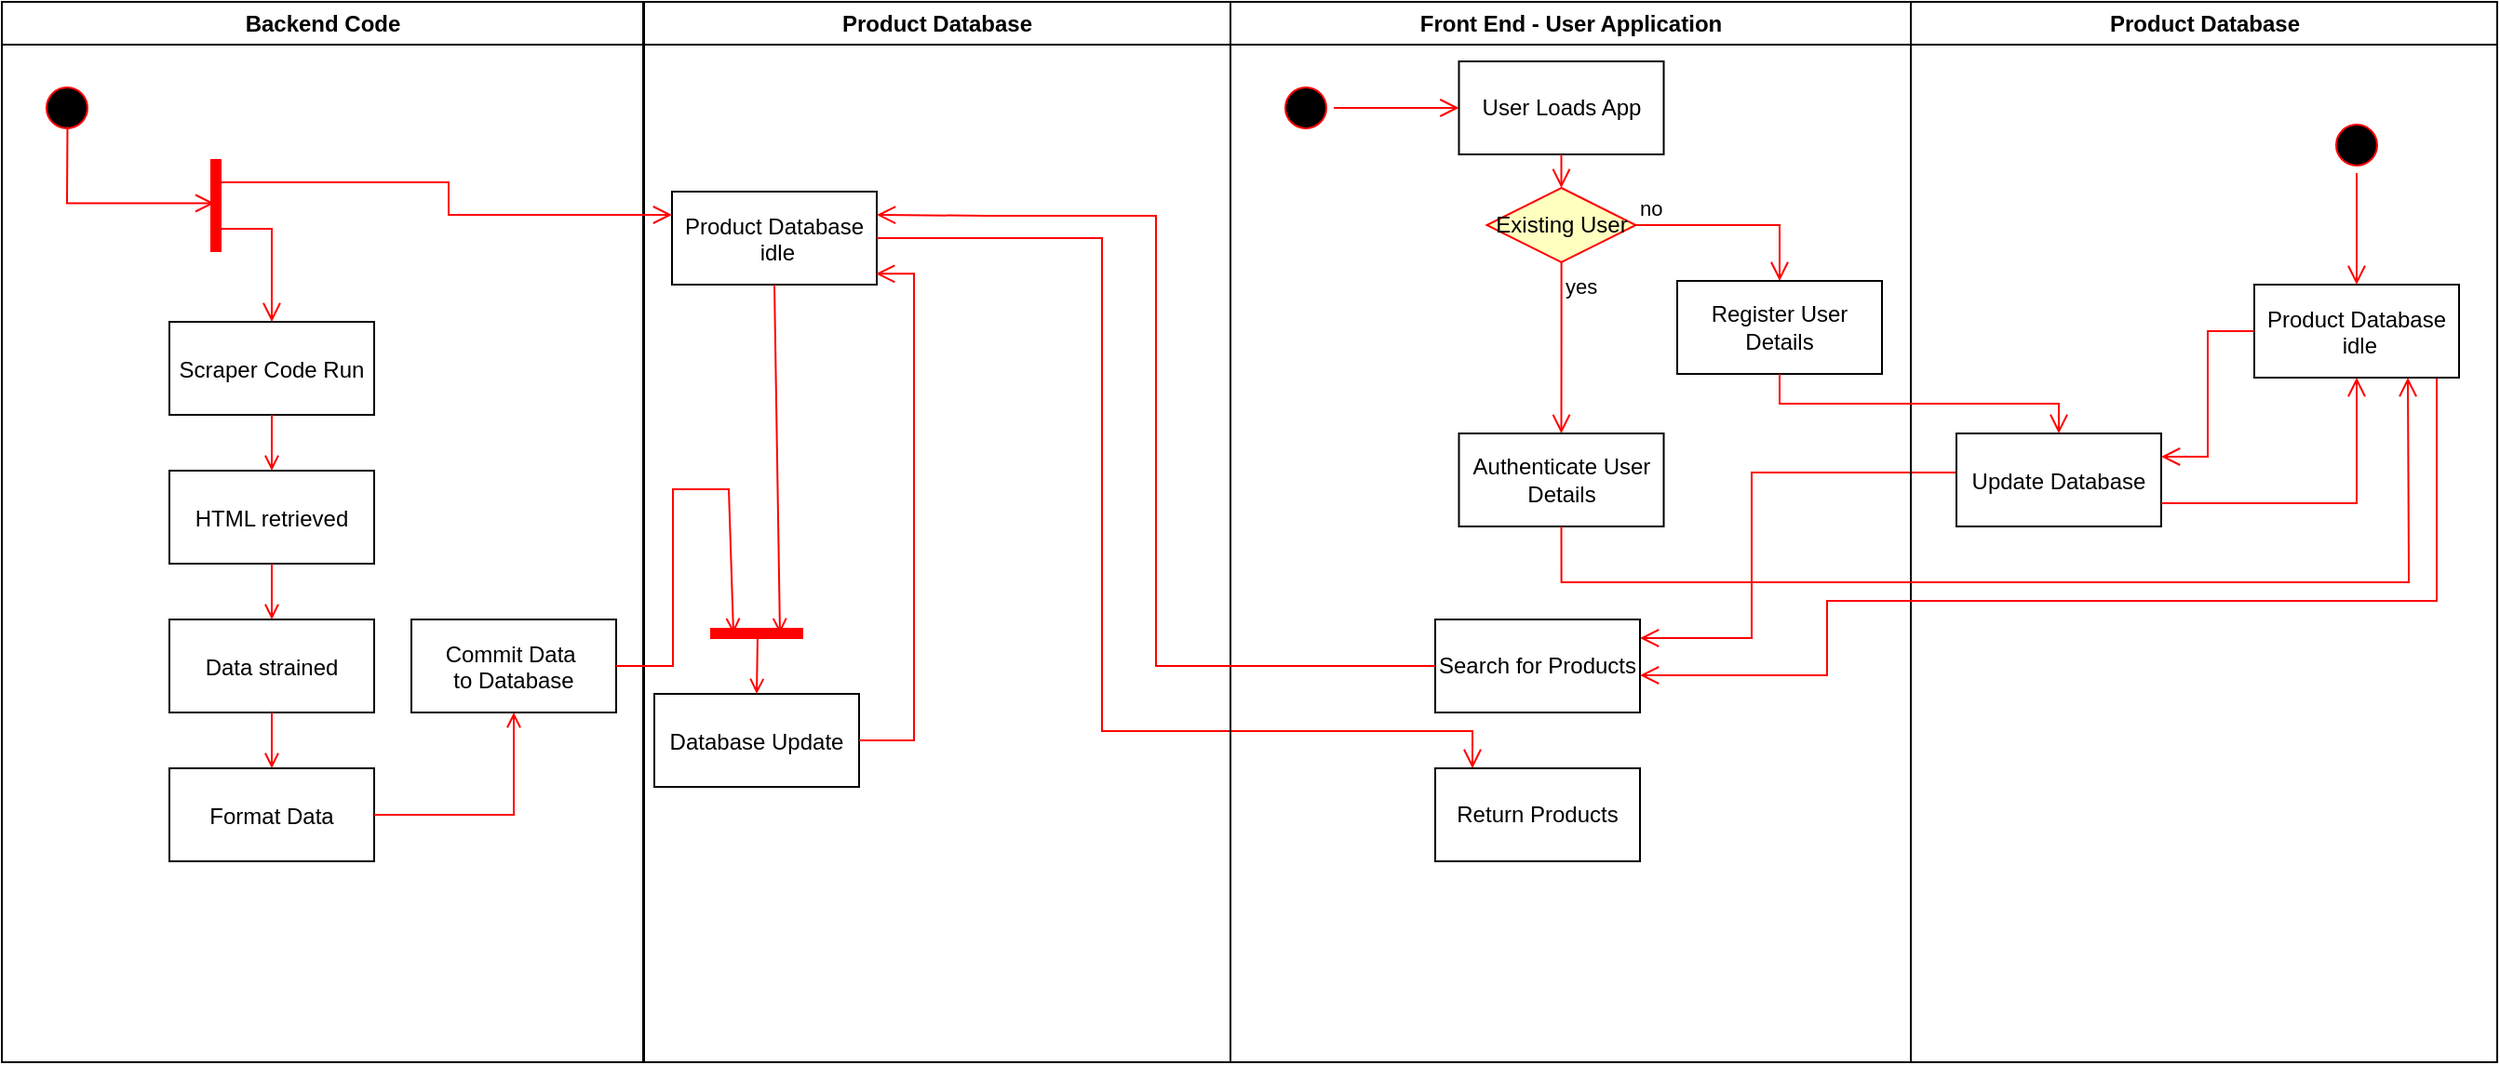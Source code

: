 <mxfile version="24.2.1" type="github">
  <diagram name="Page-1" id="e7e014a7-5840-1c2e-5031-d8a46d1fe8dd">
    <mxGraphModel dx="822" dy="547" grid="1" gridSize="10" guides="1" tooltips="1" connect="1" arrows="1" fold="1" page="1" pageScale="1" pageWidth="1169" pageHeight="826" background="none" math="0" shadow="0">
      <root>
        <mxCell id="0" />
        <mxCell id="1" parent="0" />
        <mxCell id="2" value="Backend Code" style="swimlane;whiteSpace=wrap" parent="1" vertex="1">
          <mxGeometry x="100" y="128" width="344.5" height="570" as="geometry" />
        </mxCell>
        <mxCell id="5" value="" style="ellipse;shape=startState;fillColor=#000000;strokeColor=#ff0000;" parent="2" vertex="1">
          <mxGeometry x="20" y="42" width="30" height="30" as="geometry" />
        </mxCell>
        <mxCell id="6" value="" style="edgeStyle=elbowEdgeStyle;elbow=horizontal;verticalAlign=bottom;endArrow=open;endSize=8;strokeColor=#FF0000;endFill=1;rounded=0;entryX=0.475;entryY=0.559;entryDx=0;entryDy=0;exitX=0.508;exitY=0.838;exitDx=0;exitDy=0;entryPerimeter=0;exitPerimeter=0;" parent="2" source="5" target="GlpMm1AC5LMR_M8RA__O-44" edge="1">
          <mxGeometry x="100" y="40" as="geometry">
            <mxPoint x="275" y="152" as="targetPoint" />
            <mxPoint x="130" y="57" as="sourcePoint" />
            <Array as="points">
              <mxPoint x="35" y="92" />
            </Array>
          </mxGeometry>
        </mxCell>
        <mxCell id="8" value="Scraper Code Run" style="" parent="2" vertex="1">
          <mxGeometry x="90" y="172" width="110" height="50" as="geometry" />
        </mxCell>
        <mxCell id="10" value="HTML retrieved" style="" parent="2" vertex="1">
          <mxGeometry x="90" y="252" width="110" height="50" as="geometry" />
        </mxCell>
        <mxCell id="GlpMm1AC5LMR_M8RA__O-44" value="" style="shape=line;strokeWidth=6;strokeColor=#ff0000;rotation=90" vertex="1" parent="2">
          <mxGeometry x="90" y="102" width="50" height="15" as="geometry" />
        </mxCell>
        <mxCell id="GlpMm1AC5LMR_M8RA__O-48" value="" style="edgeStyle=elbowEdgeStyle;elbow=horizontal;verticalAlign=bottom;endArrow=open;endSize=8;strokeColor=#FF0000;endFill=1;rounded=0;entryX=0.5;entryY=0;entryDx=0;entryDy=0;exitX=0.75;exitY=0.5;exitDx=0;exitDy=0;exitPerimeter=0;" edge="1" parent="2" source="GlpMm1AC5LMR_M8RA__O-44" target="8">
          <mxGeometry x="10" y="-60" as="geometry">
            <mxPoint x="90" y="168" as="targetPoint" />
            <mxPoint x="120" y="110" as="sourcePoint" />
            <Array as="points">
              <mxPoint x="145" y="142" />
            </Array>
          </mxGeometry>
        </mxCell>
        <mxCell id="GlpMm1AC5LMR_M8RA__O-49" value="Data strained" style="" vertex="1" parent="2">
          <mxGeometry x="90" y="332" width="110" height="50" as="geometry" />
        </mxCell>
        <mxCell id="GlpMm1AC5LMR_M8RA__O-51" value="Format Data" style="" vertex="1" parent="2">
          <mxGeometry x="90" y="412" width="110" height="50" as="geometry" />
        </mxCell>
        <mxCell id="GlpMm1AC5LMR_M8RA__O-52" value="Commit Data &#xa;to Database" style="" vertex="1" parent="2">
          <mxGeometry x="220" y="332" width="110" height="50" as="geometry" />
        </mxCell>
        <mxCell id="GlpMm1AC5LMR_M8RA__O-54" value="" style="endArrow=open;strokeColor=#FF0000;endFill=1;rounded=0;exitX=0.5;exitY=1;exitDx=0;exitDy=0;entryX=0.5;entryY=0;entryDx=0;entryDy=0;" edge="1" parent="2" source="10" target="GlpMm1AC5LMR_M8RA__O-49">
          <mxGeometry relative="1" as="geometry">
            <mxPoint x="160" y="302" as="sourcePoint" />
            <mxPoint x="160" y="332" as="targetPoint" />
            <Array as="points" />
          </mxGeometry>
        </mxCell>
        <mxCell id="11" value="" style="endArrow=open;strokeColor=#FF0000;endFill=1;rounded=0;exitX=0.5;exitY=1;exitDx=0;exitDy=0;entryX=0.5;entryY=0;entryDx=0;entryDy=0;" parent="2" source="8" target="10" edge="1">
          <mxGeometry relative="1" as="geometry">
            <mxPoint x="64" y="212" as="targetPoint" />
            <Array as="points" />
          </mxGeometry>
        </mxCell>
        <mxCell id="GlpMm1AC5LMR_M8RA__O-56" value="" style="endArrow=open;strokeColor=#FF0000;endFill=1;rounded=0;exitX=0.5;exitY=1;exitDx=0;exitDy=0;entryX=0.5;entryY=0;entryDx=0;entryDy=0;" edge="1" parent="2" source="GlpMm1AC5LMR_M8RA__O-49" target="GlpMm1AC5LMR_M8RA__O-51">
          <mxGeometry relative="1" as="geometry">
            <mxPoint x="110" y="212" as="sourcePoint" />
            <mxPoint x="80" y="242" as="targetPoint" />
            <Array as="points" />
          </mxGeometry>
        </mxCell>
        <mxCell id="GlpMm1AC5LMR_M8RA__O-57" value="" style="endArrow=open;strokeColor=#FF0000;endFill=1;rounded=0;exitX=1;exitY=0.5;exitDx=0;exitDy=0;entryX=0.5;entryY=1;entryDx=0;entryDy=0;" edge="1" parent="2" source="GlpMm1AC5LMR_M8RA__O-51" target="GlpMm1AC5LMR_M8RA__O-52">
          <mxGeometry relative="1" as="geometry">
            <mxPoint x="190" y="362" as="sourcePoint" />
            <mxPoint x="160" y="392" as="targetPoint" />
            <Array as="points">
              <mxPoint x="275" y="437" />
            </Array>
          </mxGeometry>
        </mxCell>
        <mxCell id="3" value="Product Database" style="swimlane;whiteSpace=wrap" parent="1" vertex="1">
          <mxGeometry x="445" y="128" width="315" height="570" as="geometry" />
        </mxCell>
        <mxCell id="7" value="Product Database&#xa; idle" style="" parent="3" vertex="1">
          <mxGeometry x="15" y="102" width="110" height="50" as="geometry" />
        </mxCell>
        <mxCell id="GlpMm1AC5LMR_M8RA__O-59" value="" style="shape=line;strokeWidth=6;strokeColor=#ff0000;rotation=0;" vertex="1" parent="3">
          <mxGeometry x="35.5" y="332" width="50" height="15" as="geometry" />
        </mxCell>
        <mxCell id="GlpMm1AC5LMR_M8RA__O-60" value="" style="endArrow=open;strokeColor=#FF0000;endFill=1;rounded=0;exitX=0.5;exitY=1;exitDx=0;exitDy=0;entryX=0.75;entryY=0.5;entryDx=0;entryDy=0;entryPerimeter=0;" edge="1" parent="3" source="7" target="GlpMm1AC5LMR_M8RA__O-59">
          <mxGeometry relative="1" as="geometry">
            <mxPoint x="-189.5" y="232" as="sourcePoint" />
            <mxPoint x="130.5" y="302" as="targetPoint" />
            <Array as="points" />
          </mxGeometry>
        </mxCell>
        <mxCell id="GlpMm1AC5LMR_M8RA__O-61" value="Database Update" style="" vertex="1" parent="3">
          <mxGeometry x="5.5" y="372" width="110" height="50" as="geometry" />
        </mxCell>
        <mxCell id="GlpMm1AC5LMR_M8RA__O-62" value="" style="endArrow=open;strokeColor=#FF0000;endFill=1;rounded=0;entryX=0.5;entryY=0;entryDx=0;entryDy=0;exitX=0.51;exitY=0.589;exitDx=0;exitDy=0;exitPerimeter=0;" edge="1" parent="3" source="GlpMm1AC5LMR_M8RA__O-59" target="GlpMm1AC5LMR_M8RA__O-61">
          <mxGeometry relative="1" as="geometry">
            <mxPoint x="65.5" y="352" as="sourcePoint" />
            <mxPoint x="120.16" y="252" as="targetPoint" />
            <Array as="points" />
          </mxGeometry>
        </mxCell>
        <mxCell id="GlpMm1AC5LMR_M8RA__O-63" value="" style="edgeStyle=elbowEdgeStyle;elbow=horizontal;verticalAlign=bottom;endArrow=open;endSize=8;strokeColor=#FF0000;endFill=1;rounded=0;entryX=0.996;entryY=0.883;entryDx=0;entryDy=0;exitX=1;exitY=0.5;exitDx=0;exitDy=0;entryPerimeter=0;" edge="1" parent="3" source="GlpMm1AC5LMR_M8RA__O-61" target="7">
          <mxGeometry x="-434.5" y="-188" as="geometry">
            <mxPoint x="158" y="382" as="targetPoint" />
            <mxPoint x="123" y="312.0" as="sourcePoint" />
            <Array as="points">
              <mxPoint x="145" y="272" />
            </Array>
          </mxGeometry>
        </mxCell>
        <mxCell id="GlpMm1AC5LMR_M8RA__O-58" value="" style="endArrow=open;strokeColor=#FF0000;endFill=1;rounded=0;exitX=1;exitY=0.5;exitDx=0;exitDy=0;entryX=0.25;entryY=0.5;entryDx=0;entryDy=0;entryPerimeter=0;" edge="1" parent="3" source="GlpMm1AC5LMR_M8RA__O-52" target="GlpMm1AC5LMR_M8RA__O-59">
          <mxGeometry relative="1" as="geometry">
            <mxPoint x="310.5" y="255" as="sourcePoint" />
            <mxPoint x="105.5" y="182" as="targetPoint" />
            <Array as="points">
              <mxPoint x="15.5" y="357" />
              <mxPoint x="15.5" y="262" />
              <mxPoint x="45.5" y="262" />
            </Array>
          </mxGeometry>
        </mxCell>
        <mxCell id="GlpMm1AC5LMR_M8RA__O-121" value="" style="edgeStyle=orthogonalEdgeStyle;html=1;verticalAlign=bottom;endArrow=open;endSize=8;strokeColor=#ff0000;rounded=0;exitX=1;exitY=0.5;exitDx=0;exitDy=0;" edge="1" parent="3" source="7">
          <mxGeometry relative="1" as="geometry">
            <mxPoint x="445" y="412" as="targetPoint" />
            <mxPoint x="165" y="142" as="sourcePoint" />
            <Array as="points">
              <mxPoint x="246" y="127" />
              <mxPoint x="246" y="392" />
            </Array>
          </mxGeometry>
        </mxCell>
        <mxCell id="4" value="Front End - User Application" style="swimlane;whiteSpace=wrap" parent="1" vertex="1">
          <mxGeometry x="760" y="128" width="365.5" height="570" as="geometry" />
        </mxCell>
        <mxCell id="GlpMm1AC5LMR_M8RA__O-67" value="" style="ellipse;html=1;shape=startState;fillColor=#000000;strokeColor=#ff0000;" vertex="1" parent="4">
          <mxGeometry x="25.5" y="42" width="30" height="30" as="geometry" />
        </mxCell>
        <mxCell id="GlpMm1AC5LMR_M8RA__O-68" value="" style="edgeStyle=orthogonalEdgeStyle;html=1;verticalAlign=bottom;endArrow=open;endSize=8;strokeColor=#ff0000;rounded=0;entryX=0;entryY=0.5;entryDx=0;entryDy=0;" edge="1" source="GlpMm1AC5LMR_M8RA__O-67" parent="4" target="GlpMm1AC5LMR_M8RA__O-76">
          <mxGeometry relative="1" as="geometry">
            <mxPoint x="105.5" y="57" as="targetPoint" />
          </mxGeometry>
        </mxCell>
        <mxCell id="GlpMm1AC5LMR_M8RA__O-76" value="User Loads App" style="html=1;whiteSpace=wrap;" vertex="1" parent="4">
          <mxGeometry x="122.75" y="32" width="110" height="50" as="geometry" />
        </mxCell>
        <mxCell id="GlpMm1AC5LMR_M8RA__O-77" value="" style="edgeStyle=orthogonalEdgeStyle;html=1;verticalAlign=bottom;endArrow=open;endSize=8;strokeColor=#ff0000;rounded=0;exitX=0.5;exitY=1;exitDx=0;exitDy=0;entryX=0.5;entryY=0;entryDx=0;entryDy=0;" edge="1" parent="4" source="GlpMm1AC5LMR_M8RA__O-76" target="GlpMm1AC5LMR_M8RA__O-100">
          <mxGeometry relative="1" as="geometry">
            <mxPoint x="262.75" y="104" as="targetPoint" />
            <mxPoint x="30.5" y="67" as="sourcePoint" />
          </mxGeometry>
        </mxCell>
        <mxCell id="GlpMm1AC5LMR_M8RA__O-100" value="Existing User" style="rhombus;whiteSpace=wrap;html=1;fontColor=#000000;fillColor=#ffffc0;strokeColor=#ff0000;" vertex="1" parent="4">
          <mxGeometry x="137.75" y="100" width="80" height="40" as="geometry" />
        </mxCell>
        <mxCell id="GlpMm1AC5LMR_M8RA__O-101" value="no" style="edgeStyle=orthogonalEdgeStyle;html=1;align=left;verticalAlign=bottom;endArrow=open;endSize=8;strokeColor=#ff0000;rounded=0;entryX=0.5;entryY=0;entryDx=0;entryDy=0;" edge="1" source="GlpMm1AC5LMR_M8RA__O-100" parent="4" target="GlpMm1AC5LMR_M8RA__O-103">
          <mxGeometry x="-1" relative="1" as="geometry">
            <mxPoint x="317.75" y="152" as="targetPoint" />
          </mxGeometry>
        </mxCell>
        <mxCell id="GlpMm1AC5LMR_M8RA__O-102" value="yes" style="edgeStyle=orthogonalEdgeStyle;html=1;align=left;verticalAlign=top;endArrow=open;endSize=8;strokeColor=#ff0000;rounded=0;" edge="1" source="GlpMm1AC5LMR_M8RA__O-100" parent="4">
          <mxGeometry x="-1" relative="1" as="geometry">
            <mxPoint x="177.75" y="232" as="targetPoint" />
          </mxGeometry>
        </mxCell>
        <mxCell id="GlpMm1AC5LMR_M8RA__O-103" value="Register User Details" style="html=1;whiteSpace=wrap;" vertex="1" parent="4">
          <mxGeometry x="240" y="150" width="110" height="50" as="geometry" />
        </mxCell>
        <mxCell id="GlpMm1AC5LMR_M8RA__O-113" value="Authenticate User Details" style="html=1;whiteSpace=wrap;" vertex="1" parent="4">
          <mxGeometry x="122.75" y="232" width="110" height="50" as="geometry" />
        </mxCell>
        <mxCell id="GlpMm1AC5LMR_M8RA__O-116" value="" style="edgeStyle=orthogonalEdgeStyle;html=1;verticalAlign=bottom;endArrow=open;endSize=8;strokeColor=#ff0000;rounded=0;exitX=0;exitY=0.5;exitDx=0;exitDy=0;" edge="1" parent="4">
          <mxGeometry relative="1" as="geometry">
            <mxPoint x="220" y="342" as="targetPoint" />
            <mxPoint x="400" y="252" as="sourcePoint" />
            <Array as="points">
              <mxPoint x="400" y="253" />
              <mxPoint x="280" y="253" />
            </Array>
          </mxGeometry>
        </mxCell>
        <mxCell id="GlpMm1AC5LMR_M8RA__O-118" value="Search for Products" style="html=1;whiteSpace=wrap;" vertex="1" parent="4">
          <mxGeometry x="110" y="332" width="110" height="50" as="geometry" />
        </mxCell>
        <mxCell id="GlpMm1AC5LMR_M8RA__O-122" value="Return Products" style="html=1;whiteSpace=wrap;" vertex="1" parent="4">
          <mxGeometry x="110" y="412" width="110" height="50" as="geometry" />
        </mxCell>
        <mxCell id="GlpMm1AC5LMR_M8RA__O-47" value="" style="edgeStyle=elbowEdgeStyle;elbow=horizontal;verticalAlign=bottom;endArrow=open;endSize=8;strokeColor=#FF0000;endFill=1;rounded=0;entryX=0;entryY=0.25;entryDx=0;entryDy=0;exitX=0.25;exitY=0.5;exitDx=0;exitDy=0;exitPerimeter=0;" edge="1" parent="1" source="GlpMm1AC5LMR_M8RA__O-44" target="7">
          <mxGeometry x="110" y="68" as="geometry">
            <mxPoint x="319" y="309" as="targetPoint" />
            <mxPoint x="240" y="268" as="sourcePoint" />
            <Array as="points">
              <mxPoint x="340" y="270" />
            </Array>
          </mxGeometry>
        </mxCell>
        <mxCell id="GlpMm1AC5LMR_M8RA__O-92" value="Product Database" style="swimlane;whiteSpace=wrap" vertex="1" parent="1">
          <mxGeometry x="1125.5" y="128" width="315" height="570" as="geometry" />
        </mxCell>
        <mxCell id="GlpMm1AC5LMR_M8RA__O-93" value="Product Database&#xa; idle" style="" vertex="1" parent="GlpMm1AC5LMR_M8RA__O-92">
          <mxGeometry x="184.5" y="152" width="110" height="50" as="geometry" />
        </mxCell>
        <mxCell id="GlpMm1AC5LMR_M8RA__O-104" value="Update Database" style="" vertex="1" parent="GlpMm1AC5LMR_M8RA__O-92">
          <mxGeometry x="24.5" y="232" width="110" height="50" as="geometry" />
        </mxCell>
        <mxCell id="GlpMm1AC5LMR_M8RA__O-106" value="" style="edgeStyle=orthogonalEdgeStyle;html=1;verticalAlign=bottom;endArrow=open;endSize=8;strokeColor=#ff0000;rounded=0;exitX=0;exitY=0.5;exitDx=0;exitDy=0;entryX=1;entryY=0.25;entryDx=0;entryDy=0;" edge="1" parent="GlpMm1AC5LMR_M8RA__O-92" source="GlpMm1AC5LMR_M8RA__O-93" target="GlpMm1AC5LMR_M8RA__O-104">
          <mxGeometry relative="1" as="geometry">
            <mxPoint x="194.5" y="167" as="targetPoint" />
            <mxPoint x="144.5" y="166.58" as="sourcePoint" />
          </mxGeometry>
        </mxCell>
        <mxCell id="GlpMm1AC5LMR_M8RA__O-109" value="" style="ellipse;html=1;shape=startState;fillColor=#000000;strokeColor=#ff0000;" vertex="1" parent="GlpMm1AC5LMR_M8RA__O-92">
          <mxGeometry x="224.5" y="62" width="30" height="30" as="geometry" />
        </mxCell>
        <mxCell id="GlpMm1AC5LMR_M8RA__O-110" value="" style="edgeStyle=orthogonalEdgeStyle;html=1;verticalAlign=bottom;endArrow=open;endSize=8;strokeColor=#ff0000;rounded=0;" edge="1" source="GlpMm1AC5LMR_M8RA__O-109" parent="GlpMm1AC5LMR_M8RA__O-92">
          <mxGeometry relative="1" as="geometry">
            <mxPoint x="239.5" y="152" as="targetPoint" />
          </mxGeometry>
        </mxCell>
        <mxCell id="GlpMm1AC5LMR_M8RA__O-111" value="" style="edgeStyle=orthogonalEdgeStyle;html=1;verticalAlign=bottom;endArrow=open;endSize=8;strokeColor=#ff0000;rounded=0;exitX=1;exitY=0.75;exitDx=0;exitDy=0;entryX=0.5;entryY=1;entryDx=0;entryDy=0;" edge="1" parent="GlpMm1AC5LMR_M8RA__O-92" source="GlpMm1AC5LMR_M8RA__O-104" target="GlpMm1AC5LMR_M8RA__O-93">
          <mxGeometry relative="1" as="geometry">
            <mxPoint x="184.5" y="299" as="targetPoint" />
            <mxPoint x="234.5" y="232" as="sourcePoint" />
          </mxGeometry>
        </mxCell>
        <mxCell id="GlpMm1AC5LMR_M8RA__O-117" value="" style="edgeStyle=orthogonalEdgeStyle;html=1;verticalAlign=bottom;endArrow=open;endSize=8;strokeColor=#ff0000;rounded=0;exitX=0.891;exitY=1.01;exitDx=0;exitDy=0;exitPerimeter=0;" edge="1" parent="GlpMm1AC5LMR_M8RA__O-92" source="GlpMm1AC5LMR_M8RA__O-93">
          <mxGeometry relative="1" as="geometry">
            <mxPoint x="-145.5" y="362" as="targetPoint" />
            <mxPoint x="304.5" y="322" as="sourcePoint" />
            <Array as="points">
              <mxPoint x="283" y="322" />
              <mxPoint x="-45" y="322" />
              <mxPoint x="-45" y="362" />
            </Array>
          </mxGeometry>
        </mxCell>
        <mxCell id="GlpMm1AC5LMR_M8RA__O-112" value="" style="edgeStyle=orthogonalEdgeStyle;html=1;verticalAlign=bottom;endArrow=open;endSize=8;strokeColor=#ff0000;rounded=0;exitX=0.5;exitY=1;exitDx=0;exitDy=0;entryX=0.5;entryY=0;entryDx=0;entryDy=0;" edge="1" parent="1" source="GlpMm1AC5LMR_M8RA__O-103" target="GlpMm1AC5LMR_M8RA__O-104">
          <mxGeometry relative="1" as="geometry">
            <mxPoint x="1030" y="413" as="targetPoint" />
            <mxPoint x="1080" y="346" as="sourcePoint" />
          </mxGeometry>
        </mxCell>
        <mxCell id="GlpMm1AC5LMR_M8RA__O-115" value="" style="edgeStyle=orthogonalEdgeStyle;html=1;verticalAlign=bottom;endArrow=open;endSize=8;strokeColor=#ff0000;rounded=0;exitX=0.5;exitY=1;exitDx=0;exitDy=0;entryX=0.75;entryY=1;entryDx=0;entryDy=0;" edge="1" parent="1" source="GlpMm1AC5LMR_M8RA__O-113" target="GlpMm1AC5LMR_M8RA__O-93">
          <mxGeometry relative="1" as="geometry">
            <mxPoint x="1400" y="450" as="targetPoint" />
            <mxPoint x="962.75" y="440" as="sourcePoint" />
            <Array as="points">
              <mxPoint x="938" y="440" />
              <mxPoint x="1393" y="440" />
              <mxPoint x="1393" y="430" />
            </Array>
          </mxGeometry>
        </mxCell>
        <mxCell id="GlpMm1AC5LMR_M8RA__O-120" value="" style="edgeStyle=orthogonalEdgeStyle;html=1;verticalAlign=bottom;endArrow=open;endSize=8;strokeColor=#ff0000;rounded=0;exitX=0;exitY=0.5;exitDx=0;exitDy=0;entryX=1;entryY=0.25;entryDx=0;entryDy=0;" edge="1" parent="1" source="GlpMm1AC5LMR_M8RA__O-118" target="7">
          <mxGeometry relative="1" as="geometry">
            <mxPoint x="630" y="260" as="targetPoint" />
            <mxPoint x="826" y="195" as="sourcePoint" />
            <Array as="points">
              <mxPoint x="720" y="485" />
              <mxPoint x="720" y="243" />
              <mxPoint x="630" y="243" />
            </Array>
          </mxGeometry>
        </mxCell>
      </root>
    </mxGraphModel>
  </diagram>
</mxfile>
